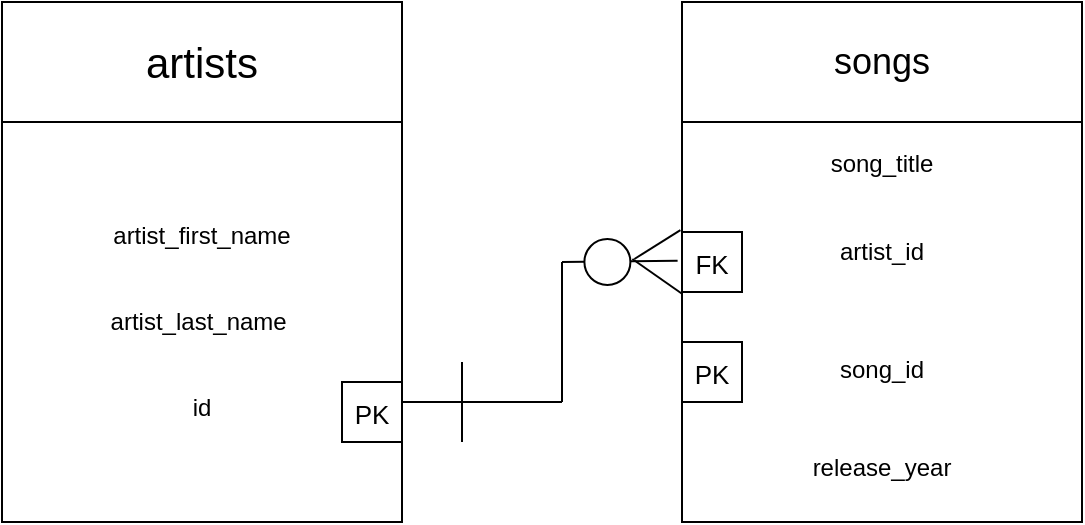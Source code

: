 <mxfile>
    <diagram id="xa4nmg2bxJ3z5XcB6Hs2" name="Page-1">
        <mxGraphModel dx="662" dy="337" grid="1" gridSize="10" guides="1" tooltips="1" connect="1" arrows="1" fold="1" page="1" pageScale="1" pageWidth="850" pageHeight="1100" math="0" shadow="0">
            <root>
                <mxCell id="0"/>
                <mxCell id="1" parent="0"/>
                <mxCell id="6" value="" style="group" vertex="1" connectable="0" parent="1">
                    <mxGeometry x="400" y="40" width="200" height="260" as="geometry"/>
                </mxCell>
                <mxCell id="4" value="&lt;p style=&quot;line-height: 80%;&quot;&gt;song_title&lt;br&gt;&lt;br&gt;&lt;br&gt;&lt;/p&gt;&lt;p style=&quot;line-height: 140%;&quot;&gt;artist_id&lt;/p&gt;&lt;p style=&quot;line-height: 190%;&quot;&gt;&lt;br&gt;&lt;/p&gt;&lt;p style=&quot;line-height: 50%;&quot;&gt;song_id&lt;/p&gt;&lt;p style=&quot;line-height: 190%;&quot;&gt;&lt;br&gt;release_year&lt;/p&gt;" style="whiteSpace=wrap;html=1;aspect=fixed;" vertex="1" parent="6">
                    <mxGeometry y="60" width="200" height="200" as="geometry"/>
                </mxCell>
                <mxCell id="5" value="&lt;font style=&quot;font-size: 18px;&quot;&gt;songs&lt;/font&gt;" style="rounded=0;whiteSpace=wrap;html=1;" vertex="1" parent="6">
                    <mxGeometry width="200" height="60" as="geometry"/>
                </mxCell>
                <mxCell id="14" value="" style="endArrow=none;html=1;fontSize=20;entryX=-0.01;entryY=0.378;entryDx=0;entryDy=0;entryPerimeter=0;" edge="1" parent="6">
                    <mxGeometry width="50" height="50" relative="1" as="geometry">
                        <mxPoint x="-23.8" y="128.5" as="sourcePoint"/>
                        <mxPoint x="-0.8" y="114.1" as="targetPoint"/>
                    </mxGeometry>
                </mxCell>
                <mxCell id="19" value="&lt;span style=&quot;font-size: 13px;&quot;&gt;PK&lt;/span&gt;" style="whiteSpace=wrap;html=1;aspect=fixed;fontSize=18;" vertex="1" parent="6">
                    <mxGeometry y="170" width="30" height="30" as="geometry"/>
                </mxCell>
                <mxCell id="25" value="&lt;span style=&quot;font-size: 13px;&quot;&gt;FK&lt;/span&gt;" style="whiteSpace=wrap;html=1;aspect=fixed;fontSize=18;" vertex="1" parent="6">
                    <mxGeometry y="115" width="30" height="30" as="geometry"/>
                </mxCell>
                <mxCell id="7" value="" style="group" vertex="1" connectable="0" parent="1">
                    <mxGeometry x="60" y="40" width="200" height="260" as="geometry"/>
                </mxCell>
                <mxCell id="2" value="artist_first_name&lt;br&gt;&lt;br&gt;&lt;br&gt;artist_last_name&amp;nbsp;&lt;br&gt;&lt;br&gt;&lt;br&gt;id" style="whiteSpace=wrap;html=1;aspect=fixed;" vertex="1" parent="7">
                    <mxGeometry y="60" width="200" height="200" as="geometry"/>
                </mxCell>
                <mxCell id="3" value="&lt;font style=&quot;font-size: 21px;&quot;&gt;artists&lt;/font&gt;" style="rounded=0;whiteSpace=wrap;html=1;" vertex="1" parent="7">
                    <mxGeometry width="200" height="60" as="geometry"/>
                </mxCell>
                <mxCell id="18" value="&lt;span style=&quot;font-size: 13px;&quot;&gt;PK&lt;/span&gt;" style="whiteSpace=wrap;html=1;aspect=fixed;fontSize=18;" vertex="1" parent="7">
                    <mxGeometry x="170" y="190" width="30" height="30" as="geometry"/>
                </mxCell>
                <mxCell id="10" value="" style="endArrow=none;html=1;" edge="1" parent="1">
                    <mxGeometry width="50" height="50" relative="1" as="geometry">
                        <mxPoint x="260" y="240" as="sourcePoint"/>
                        <mxPoint x="340" y="240" as="targetPoint"/>
                    </mxGeometry>
                </mxCell>
                <mxCell id="11" value="" style="endArrow=none;html=1;" edge="1" parent="1">
                    <mxGeometry width="50" height="50" relative="1" as="geometry">
                        <mxPoint x="340" y="240" as="sourcePoint"/>
                        <mxPoint x="340" y="170" as="targetPoint"/>
                    </mxGeometry>
                </mxCell>
                <mxCell id="13" value="" style="endArrow=none;html=1;fontSize=20;" edge="1" parent="1">
                    <mxGeometry width="50" height="50" relative="1" as="geometry">
                        <mxPoint x="290" y="260" as="sourcePoint"/>
                        <mxPoint x="290" y="220" as="targetPoint"/>
                    </mxGeometry>
                </mxCell>
                <mxCell id="15" value="" style="endArrow=none;html=1;fontSize=20;entryX=-0.006;entryY=0.537;entryDx=0;entryDy=0;entryPerimeter=0;" edge="1" parent="1">
                    <mxGeometry width="50" height="50" relative="1" as="geometry">
                        <mxPoint x="375.2" y="168.5" as="sourcePoint"/>
                        <mxPoint x="400.0" y="185.9" as="targetPoint"/>
                    </mxGeometry>
                </mxCell>
                <mxCell id="17" value="" style="endArrow=none;html=1;fontSize=20;entryX=-0.011;entryY=0.347;entryDx=0;entryDy=0;entryPerimeter=0;" edge="1" parent="1" target="4">
                    <mxGeometry width="50" height="50" relative="1" as="geometry">
                        <mxPoint x="340" y="170" as="sourcePoint"/>
                        <mxPoint x="350" y="130" as="targetPoint"/>
                    </mxGeometry>
                </mxCell>
                <mxCell id="16" value="" style="ellipse;whiteSpace=wrap;html=1;aspect=fixed;fontSize=20;" vertex="1" parent="1">
                    <mxGeometry x="351.2" y="158.5" width="23" height="23" as="geometry"/>
                </mxCell>
            </root>
        </mxGraphModel>
    </diagram>
</mxfile>